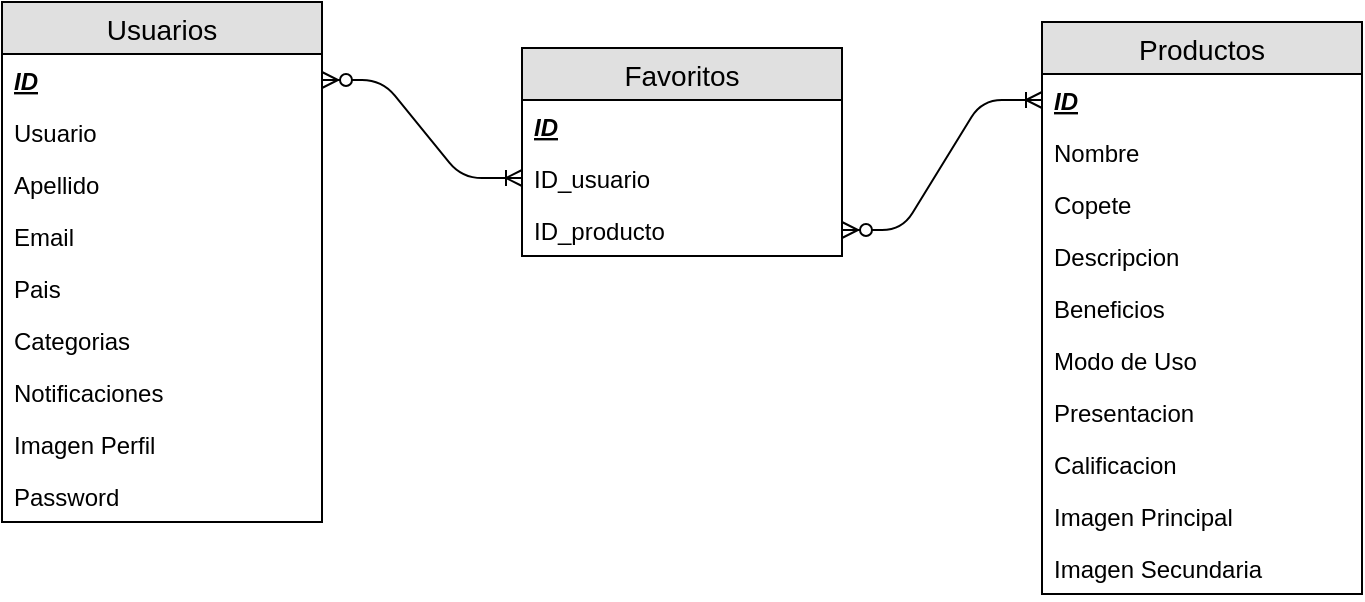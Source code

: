 <mxfile version="10.8.0" type="device"><diagram id="9JdMIs93_McyVVizlDGH" name="Page-1"><mxGraphModel dx="840" dy="452" grid="1" gridSize="10" guides="1" tooltips="1" connect="1" arrows="1" fold="1" page="1" pageScale="1" pageWidth="850" pageHeight="1100" math="0" shadow="0"><root><mxCell id="0"/><mxCell id="1" parent="0"/><mxCell id="tbqG77haK-ozaNqAaKWU-1" value="Usuarios" style="swimlane;fontStyle=0;childLayout=stackLayout;horizontal=1;startSize=26;fillColor=#e0e0e0;horizontalStack=0;resizeParent=1;resizeParentMax=0;resizeLast=0;collapsible=1;marginBottom=0;swimlaneFillColor=#ffffff;align=center;fontSize=14;" vertex="1" parent="1"><mxGeometry x="20" y="20" width="160" height="260" as="geometry"/></mxCell><mxCell id="tbqG77haK-ozaNqAaKWU-2" value="ID" style="text;strokeColor=none;fillColor=none;spacingLeft=4;spacingRight=4;overflow=hidden;rotatable=0;points=[[0,0.5],[1,0.5]];portConstraint=eastwest;fontSize=12;fontStyle=7" vertex="1" parent="tbqG77haK-ozaNqAaKWU-1"><mxGeometry y="26" width="160" height="26" as="geometry"/></mxCell><mxCell id="tbqG77haK-ozaNqAaKWU-3" value="Usuario" style="text;strokeColor=none;fillColor=none;spacingLeft=4;spacingRight=4;overflow=hidden;rotatable=0;points=[[0,0.5],[1,0.5]];portConstraint=eastwest;fontSize=12;" vertex="1" parent="tbqG77haK-ozaNqAaKWU-1"><mxGeometry y="52" width="160" height="26" as="geometry"/></mxCell><mxCell id="tbqG77haK-ozaNqAaKWU-6" value="Apellido" style="text;strokeColor=none;fillColor=none;spacingLeft=4;spacingRight=4;overflow=hidden;rotatable=0;points=[[0,0.5],[1,0.5]];portConstraint=eastwest;fontSize=12;" vertex="1" parent="tbqG77haK-ozaNqAaKWU-1"><mxGeometry y="78" width="160" height="26" as="geometry"/></mxCell><mxCell id="tbqG77haK-ozaNqAaKWU-7" value="Email" style="text;strokeColor=none;fillColor=none;spacingLeft=4;spacingRight=4;overflow=hidden;rotatable=0;points=[[0,0.5],[1,0.5]];portConstraint=eastwest;fontSize=12;" vertex="1" parent="tbqG77haK-ozaNqAaKWU-1"><mxGeometry y="104" width="160" height="26" as="geometry"/></mxCell><mxCell id="tbqG77haK-ozaNqAaKWU-9" value="Pais" style="text;strokeColor=none;fillColor=none;spacingLeft=4;spacingRight=4;overflow=hidden;rotatable=0;points=[[0,0.5],[1,0.5]];portConstraint=eastwest;fontSize=12;" vertex="1" parent="tbqG77haK-ozaNqAaKWU-1"><mxGeometry y="130" width="160" height="26" as="geometry"/></mxCell><mxCell id="tbqG77haK-ozaNqAaKWU-8" value="Categorias" style="text;strokeColor=none;fillColor=none;spacingLeft=4;spacingRight=4;overflow=hidden;rotatable=0;points=[[0,0.5],[1,0.5]];portConstraint=eastwest;fontSize=12;" vertex="1" parent="tbqG77haK-ozaNqAaKWU-1"><mxGeometry y="156" width="160" height="26" as="geometry"/></mxCell><mxCell id="tbqG77haK-ozaNqAaKWU-18" value="Notificaciones" style="text;strokeColor=none;fillColor=none;spacingLeft=4;spacingRight=4;overflow=hidden;rotatable=0;points=[[0,0.5],[1,0.5]];portConstraint=eastwest;fontSize=12;" vertex="1" parent="tbqG77haK-ozaNqAaKWU-1"><mxGeometry y="182" width="160" height="26" as="geometry"/></mxCell><mxCell id="tbqG77haK-ozaNqAaKWU-19" value="Imagen Perfil" style="text;strokeColor=none;fillColor=none;spacingLeft=4;spacingRight=4;overflow=hidden;rotatable=0;points=[[0,0.5],[1,0.5]];portConstraint=eastwest;fontSize=12;" vertex="1" parent="tbqG77haK-ozaNqAaKWU-1"><mxGeometry y="208" width="160" height="26" as="geometry"/></mxCell><mxCell id="tbqG77haK-ozaNqAaKWU-4" value="Password" style="text;strokeColor=none;fillColor=none;spacingLeft=4;spacingRight=4;overflow=hidden;rotatable=0;points=[[0,0.5],[1,0.5]];portConstraint=eastwest;fontSize=12;" vertex="1" parent="tbqG77haK-ozaNqAaKWU-1"><mxGeometry y="234" width="160" height="26" as="geometry"/></mxCell><mxCell id="tbqG77haK-ozaNqAaKWU-20" value="Productos" style="swimlane;fontStyle=0;childLayout=stackLayout;horizontal=1;startSize=26;fillColor=#e0e0e0;horizontalStack=0;resizeParent=1;resizeParentMax=0;resizeLast=0;collapsible=1;marginBottom=0;swimlaneFillColor=#ffffff;align=center;fontSize=14;" vertex="1" parent="1"><mxGeometry x="540" y="30" width="160" height="286" as="geometry"/></mxCell><mxCell id="tbqG77haK-ozaNqAaKWU-21" value="ID" style="text;strokeColor=none;fillColor=none;spacingLeft=4;spacingRight=4;overflow=hidden;rotatable=0;points=[[0,0.5],[1,0.5]];portConstraint=eastwest;fontSize=12;fontStyle=7" vertex="1" parent="tbqG77haK-ozaNqAaKWU-20"><mxGeometry y="26" width="160" height="26" as="geometry"/></mxCell><mxCell id="tbqG77haK-ozaNqAaKWU-22" value="Nombre" style="text;strokeColor=none;fillColor=none;spacingLeft=4;spacingRight=4;overflow=hidden;rotatable=0;points=[[0,0.5],[1,0.5]];portConstraint=eastwest;fontSize=12;" vertex="1" parent="tbqG77haK-ozaNqAaKWU-20"><mxGeometry y="52" width="160" height="26" as="geometry"/></mxCell><mxCell id="tbqG77haK-ozaNqAaKWU-23" value="Copete" style="text;strokeColor=none;fillColor=none;spacingLeft=4;spacingRight=4;overflow=hidden;rotatable=0;points=[[0,0.5],[1,0.5]];portConstraint=eastwest;fontSize=12;" vertex="1" parent="tbqG77haK-ozaNqAaKWU-20"><mxGeometry y="78" width="160" height="26" as="geometry"/></mxCell><mxCell id="tbqG77haK-ozaNqAaKWU-24" value="Descripcion" style="text;strokeColor=none;fillColor=none;spacingLeft=4;spacingRight=4;overflow=hidden;rotatable=0;points=[[0,0.5],[1,0.5]];portConstraint=eastwest;fontSize=12;" vertex="1" parent="tbqG77haK-ozaNqAaKWU-20"><mxGeometry y="104" width="160" height="26" as="geometry"/></mxCell><mxCell id="tbqG77haK-ozaNqAaKWU-25" value="Beneficios" style="text;strokeColor=none;fillColor=none;spacingLeft=4;spacingRight=4;overflow=hidden;rotatable=0;points=[[0,0.5],[1,0.5]];portConstraint=eastwest;fontSize=12;" vertex="1" parent="tbqG77haK-ozaNqAaKWU-20"><mxGeometry y="130" width="160" height="26" as="geometry"/></mxCell><mxCell id="tbqG77haK-ozaNqAaKWU-26" value="Modo de Uso" style="text;strokeColor=none;fillColor=none;spacingLeft=4;spacingRight=4;overflow=hidden;rotatable=0;points=[[0,0.5],[1,0.5]];portConstraint=eastwest;fontSize=12;" vertex="1" parent="tbqG77haK-ozaNqAaKWU-20"><mxGeometry y="156" width="160" height="26" as="geometry"/></mxCell><mxCell id="tbqG77haK-ozaNqAaKWU-27" value="Presentacion" style="text;strokeColor=none;fillColor=none;spacingLeft=4;spacingRight=4;overflow=hidden;rotatable=0;points=[[0,0.5],[1,0.5]];portConstraint=eastwest;fontSize=12;" vertex="1" parent="tbqG77haK-ozaNqAaKWU-20"><mxGeometry y="182" width="160" height="26" as="geometry"/></mxCell><mxCell id="tbqG77haK-ozaNqAaKWU-28" value="Calificacion" style="text;strokeColor=none;fillColor=none;spacingLeft=4;spacingRight=4;overflow=hidden;rotatable=0;points=[[0,0.5],[1,0.5]];portConstraint=eastwest;fontSize=12;" vertex="1" parent="tbqG77haK-ozaNqAaKWU-20"><mxGeometry y="208" width="160" height="26" as="geometry"/></mxCell><mxCell id="tbqG77haK-ozaNqAaKWU-30" value="Imagen Principal&#10;" style="text;strokeColor=none;fillColor=none;spacingLeft=4;spacingRight=4;overflow=hidden;rotatable=0;points=[[0,0.5],[1,0.5]];portConstraint=eastwest;fontSize=12;" vertex="1" parent="tbqG77haK-ozaNqAaKWU-20"><mxGeometry y="234" width="160" height="26" as="geometry"/></mxCell><mxCell id="tbqG77haK-ozaNqAaKWU-29" value="Imagen Secundaria&#10;" style="text;strokeColor=none;fillColor=none;spacingLeft=4;spacingRight=4;overflow=hidden;rotatable=0;points=[[0,0.5],[1,0.5]];portConstraint=eastwest;fontSize=12;" vertex="1" parent="tbqG77haK-ozaNqAaKWU-20"><mxGeometry y="260" width="160" height="26" as="geometry"/></mxCell><mxCell id="tbqG77haK-ozaNqAaKWU-31" value="Favoritos" style="swimlane;fontStyle=0;childLayout=stackLayout;horizontal=1;startSize=26;fillColor=#e0e0e0;horizontalStack=0;resizeParent=1;resizeParentMax=0;resizeLast=0;collapsible=1;marginBottom=0;swimlaneFillColor=#ffffff;align=center;fontSize=14;" vertex="1" parent="1"><mxGeometry x="280" y="43" width="160" height="104" as="geometry"/></mxCell><mxCell id="tbqG77haK-ozaNqAaKWU-32" value="ID" style="text;strokeColor=none;fillColor=none;spacingLeft=4;spacingRight=4;overflow=hidden;rotatable=0;points=[[0,0.5],[1,0.5]];portConstraint=eastwest;fontSize=12;fontStyle=7" vertex="1" parent="tbqG77haK-ozaNqAaKWU-31"><mxGeometry y="26" width="160" height="26" as="geometry"/></mxCell><mxCell id="tbqG77haK-ozaNqAaKWU-33" value="ID_usuario" style="text;strokeColor=none;fillColor=none;spacingLeft=4;spacingRight=4;overflow=hidden;rotatable=0;points=[[0,0.5],[1,0.5]];portConstraint=eastwest;fontSize=12;" vertex="1" parent="tbqG77haK-ozaNqAaKWU-31"><mxGeometry y="52" width="160" height="26" as="geometry"/></mxCell><mxCell id="tbqG77haK-ozaNqAaKWU-34" value="ID_producto" style="text;strokeColor=none;fillColor=none;spacingLeft=4;spacingRight=4;overflow=hidden;rotatable=0;points=[[0,0.5],[1,0.5]];portConstraint=eastwest;fontSize=12;" vertex="1" parent="tbqG77haK-ozaNqAaKWU-31"><mxGeometry y="78" width="160" height="26" as="geometry"/></mxCell><mxCell id="tbqG77haK-ozaNqAaKWU-35" value="" style="edgeStyle=entityRelationEdgeStyle;fontSize=12;html=1;endArrow=ERoneToMany;startArrow=ERzeroToMany;entryX=0;entryY=0.5;entryDx=0;entryDy=0;exitX=1;exitY=0.5;exitDx=0;exitDy=0;" edge="1" parent="1" source="tbqG77haK-ozaNqAaKWU-2" target="tbqG77haK-ozaNqAaKWU-33"><mxGeometry width="100" height="100" relative="1" as="geometry"><mxPoint x="240" y="160" as="sourcePoint"/><mxPoint x="120" y="340" as="targetPoint"/></mxGeometry></mxCell><mxCell id="tbqG77haK-ozaNqAaKWU-36" value="" style="edgeStyle=entityRelationEdgeStyle;fontSize=12;html=1;endArrow=ERoneToMany;startArrow=ERzeroToMany;entryX=0;entryY=0.5;entryDx=0;entryDy=0;exitX=1;exitY=0.5;exitDx=0;exitDy=0;" edge="1" parent="1" source="tbqG77haK-ozaNqAaKWU-34" target="tbqG77haK-ozaNqAaKWU-21"><mxGeometry width="100" height="100" relative="1" as="geometry"><mxPoint x="20" y="440" as="sourcePoint"/><mxPoint x="120" y="340" as="targetPoint"/></mxGeometry></mxCell></root></mxGraphModel></diagram></mxfile>